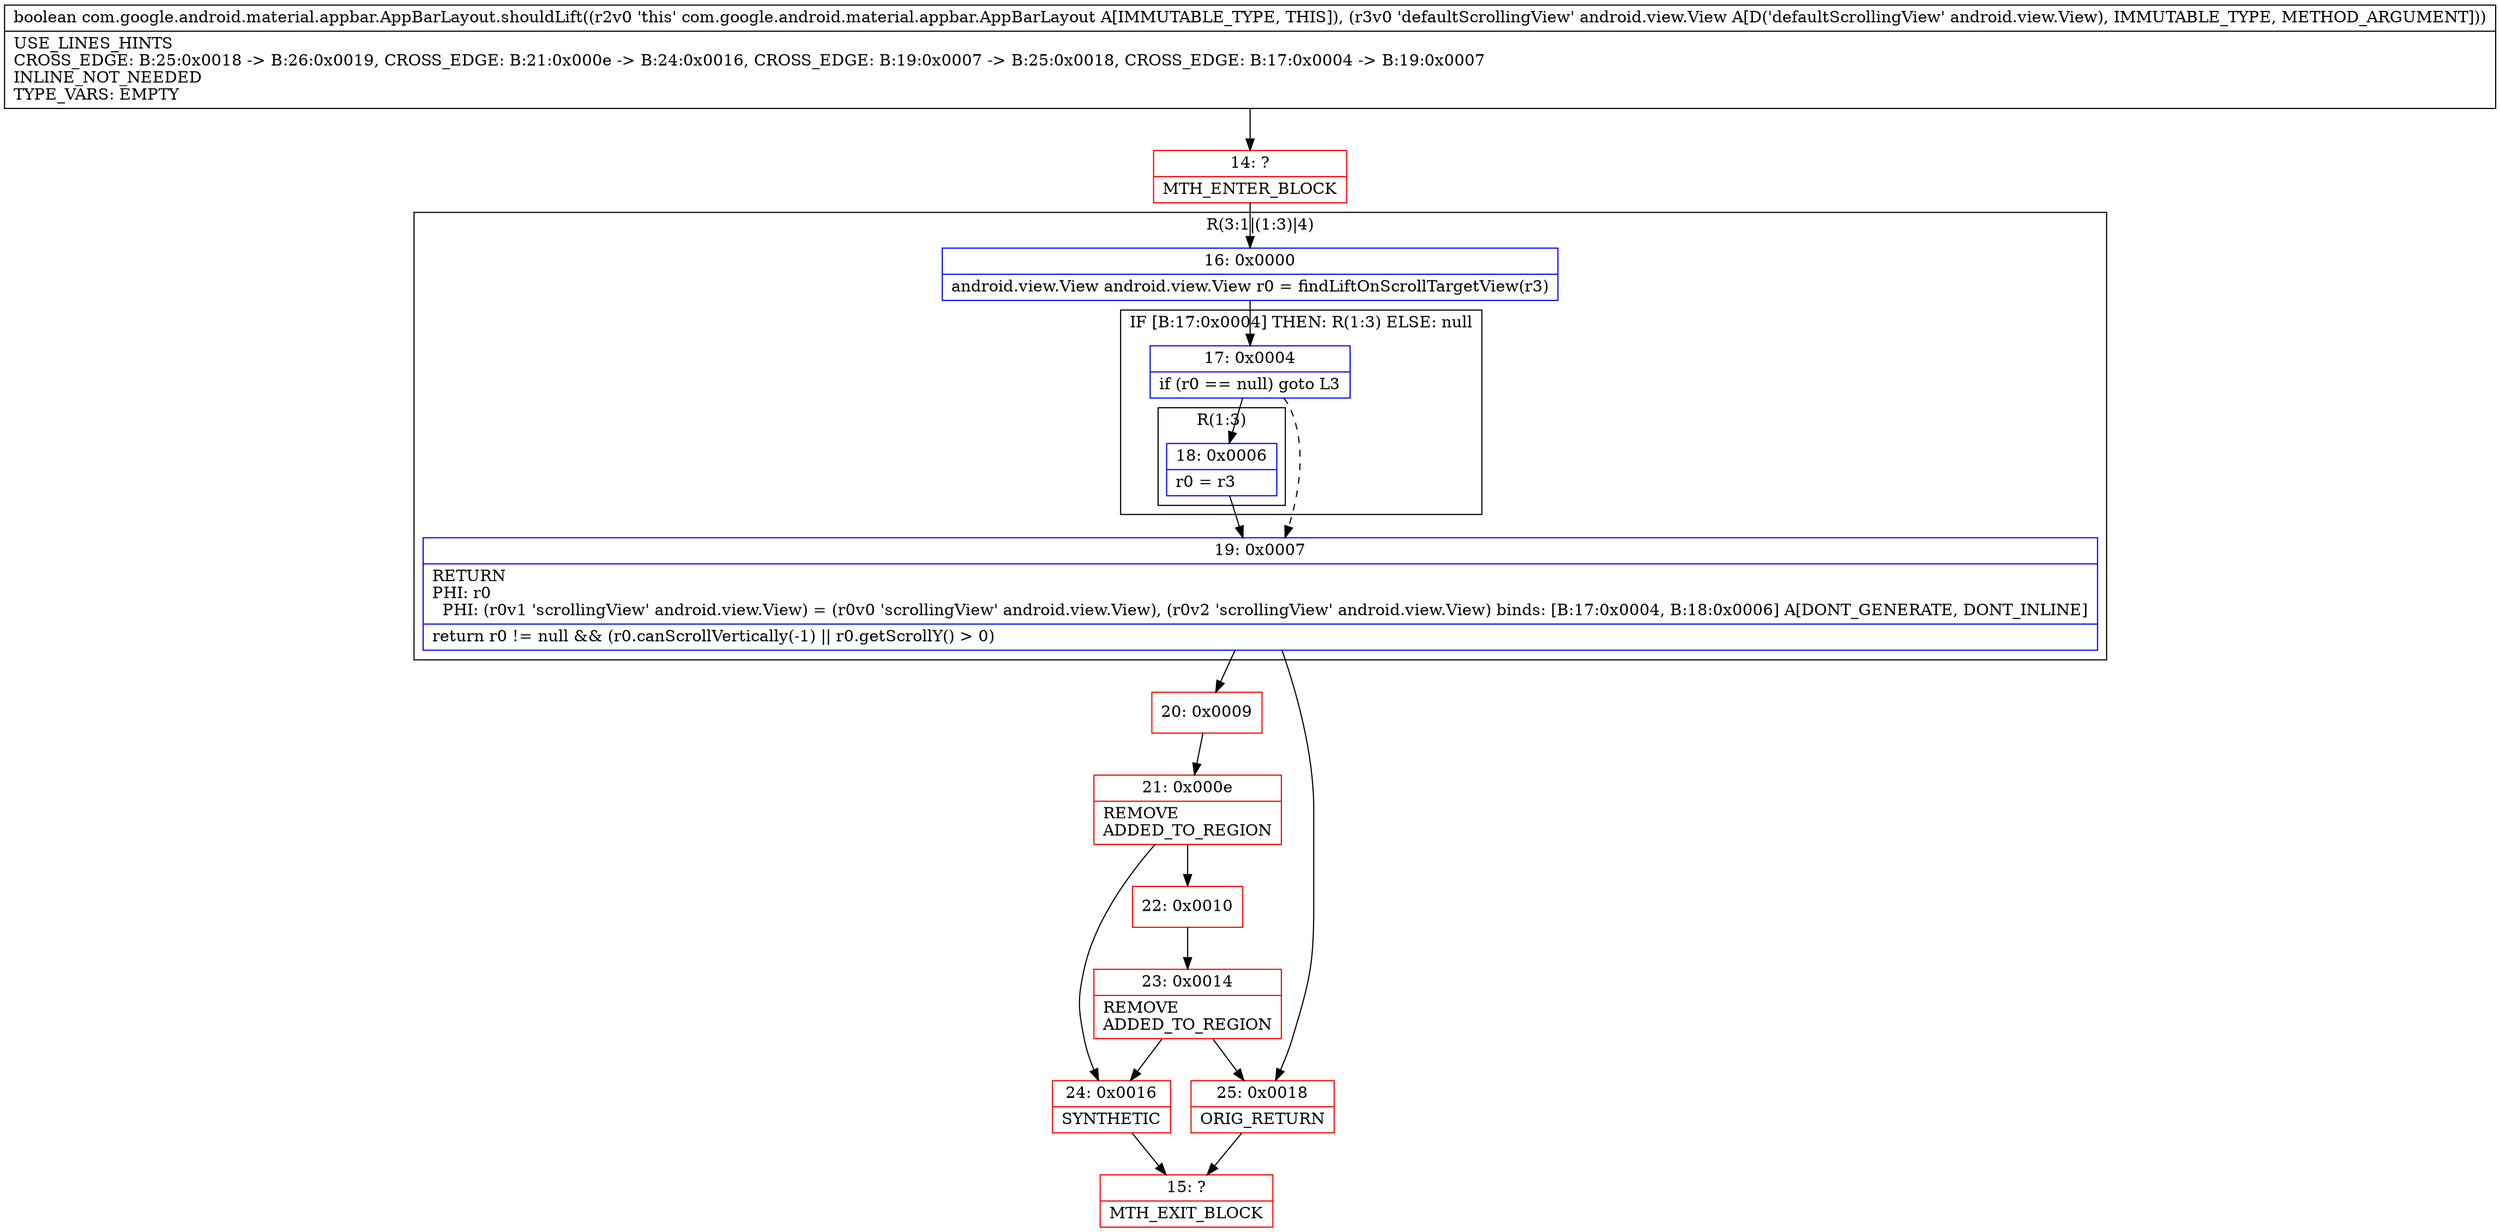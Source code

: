 digraph "CFG forcom.google.android.material.appbar.AppBarLayout.shouldLift(Landroid\/view\/View;)Z" {
subgraph cluster_Region_730563877 {
label = "R(3:1|(1:3)|4)";
node [shape=record,color=blue];
Node_16 [shape=record,label="{16\:\ 0x0000|android.view.View android.view.View r0 = findLiftOnScrollTargetView(r3)\l}"];
subgraph cluster_IfRegion_1737010703 {
label = "IF [B:17:0x0004] THEN: R(1:3) ELSE: null";
node [shape=record,color=blue];
Node_17 [shape=record,label="{17\:\ 0x0004|if (r0 == null) goto L3\l}"];
subgraph cluster_Region_1055212099 {
label = "R(1:3)";
node [shape=record,color=blue];
Node_18 [shape=record,label="{18\:\ 0x0006|r0 = r3\l}"];
}
}
Node_19 [shape=record,label="{19\:\ 0x0007|RETURN\lPHI: r0 \l  PHI: (r0v1 'scrollingView' android.view.View) = (r0v0 'scrollingView' android.view.View), (r0v2 'scrollingView' android.view.View) binds: [B:17:0x0004, B:18:0x0006] A[DONT_GENERATE, DONT_INLINE]\l|return r0 != null && (r0.canScrollVertically(\-1) \|\| r0.getScrollY() \> 0)\l}"];
}
Node_14 [shape=record,color=red,label="{14\:\ ?|MTH_ENTER_BLOCK\l}"];
Node_20 [shape=record,color=red,label="{20\:\ 0x0009}"];
Node_21 [shape=record,color=red,label="{21\:\ 0x000e|REMOVE\lADDED_TO_REGION\l}"];
Node_22 [shape=record,color=red,label="{22\:\ 0x0010}"];
Node_23 [shape=record,color=red,label="{23\:\ 0x0014|REMOVE\lADDED_TO_REGION\l}"];
Node_24 [shape=record,color=red,label="{24\:\ 0x0016|SYNTHETIC\l}"];
Node_15 [shape=record,color=red,label="{15\:\ ?|MTH_EXIT_BLOCK\l}"];
Node_25 [shape=record,color=red,label="{25\:\ 0x0018|ORIG_RETURN\l}"];
MethodNode[shape=record,label="{boolean com.google.android.material.appbar.AppBarLayout.shouldLift((r2v0 'this' com.google.android.material.appbar.AppBarLayout A[IMMUTABLE_TYPE, THIS]), (r3v0 'defaultScrollingView' android.view.View A[D('defaultScrollingView' android.view.View), IMMUTABLE_TYPE, METHOD_ARGUMENT]))  | USE_LINES_HINTS\lCROSS_EDGE: B:25:0x0018 \-\> B:26:0x0019, CROSS_EDGE: B:21:0x000e \-\> B:24:0x0016, CROSS_EDGE: B:19:0x0007 \-\> B:25:0x0018, CROSS_EDGE: B:17:0x0004 \-\> B:19:0x0007\lINLINE_NOT_NEEDED\lTYPE_VARS: EMPTY\l}"];
MethodNode -> Node_14;Node_16 -> Node_17;
Node_17 -> Node_18;
Node_17 -> Node_19[style=dashed];
Node_18 -> Node_19;
Node_19 -> Node_20;
Node_19 -> Node_25;
Node_14 -> Node_16;
Node_20 -> Node_21;
Node_21 -> Node_22;
Node_21 -> Node_24;
Node_22 -> Node_23;
Node_23 -> Node_24;
Node_23 -> Node_25;
Node_24 -> Node_15;
Node_25 -> Node_15;
}

